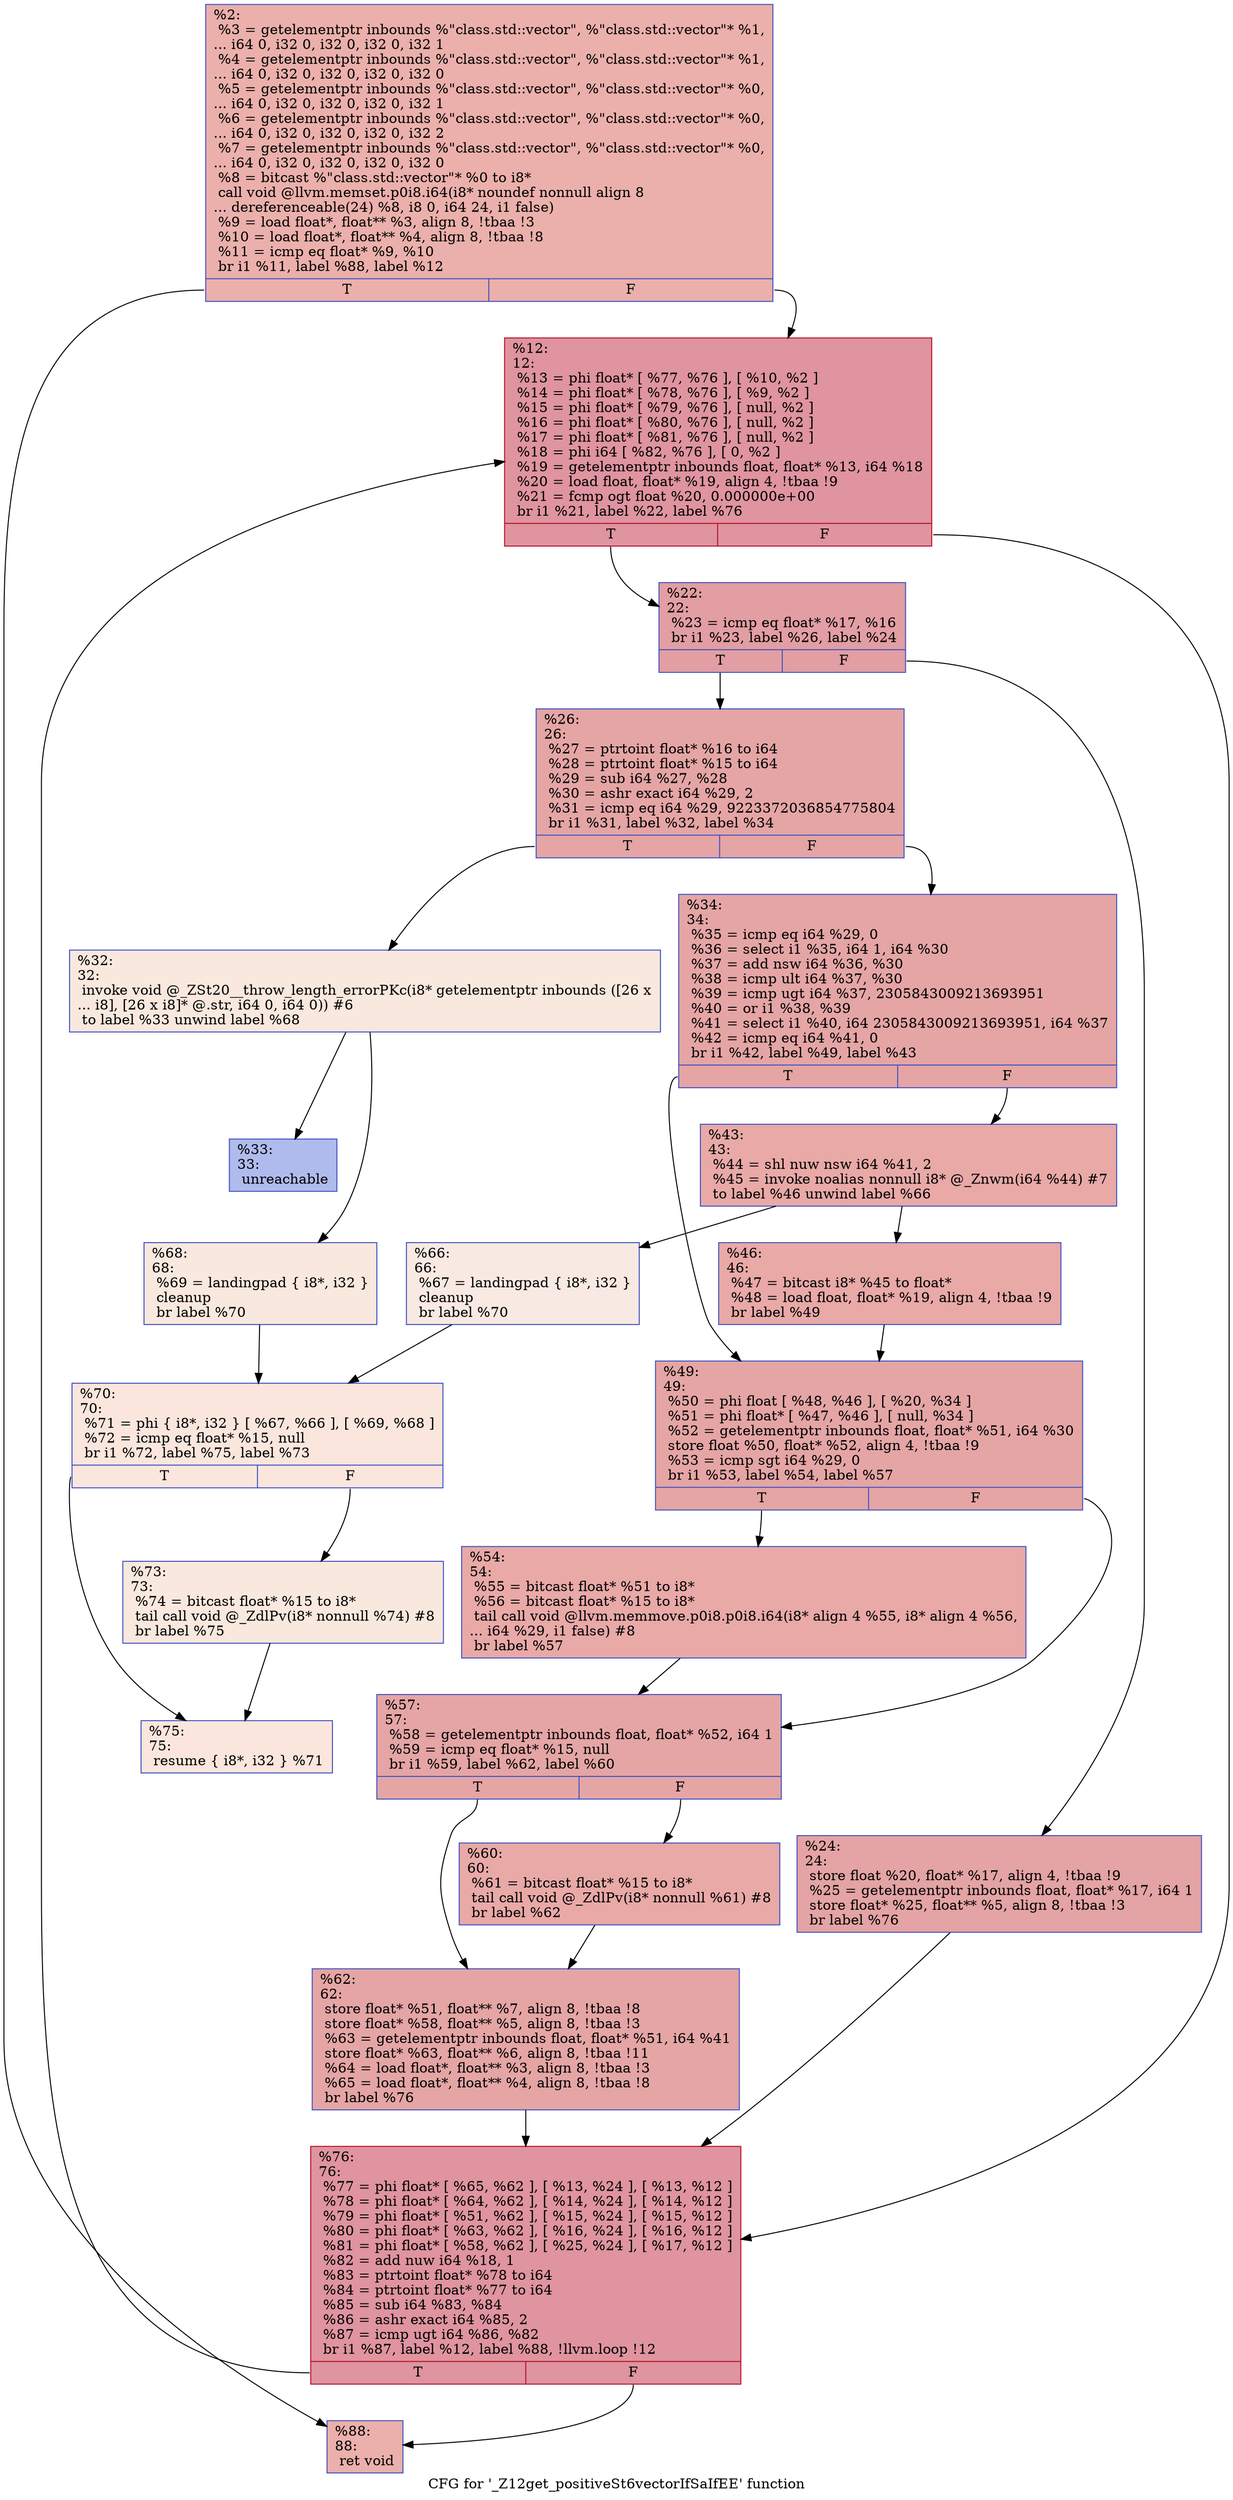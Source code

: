 digraph "CFG for '_Z12get_positiveSt6vectorIfSaIfEE' function" {
	label="CFG for '_Z12get_positiveSt6vectorIfSaIfEE' function";

	Node0x559eb12db700 [shape=record,color="#3d50c3ff", style=filled, fillcolor="#d24b4070",label="{%2:\l  %3 = getelementptr inbounds %\"class.std::vector\", %\"class.std::vector\"* %1,\l... i64 0, i32 0, i32 0, i32 0, i32 1\l  %4 = getelementptr inbounds %\"class.std::vector\", %\"class.std::vector\"* %1,\l... i64 0, i32 0, i32 0, i32 0, i32 0\l  %5 = getelementptr inbounds %\"class.std::vector\", %\"class.std::vector\"* %0,\l... i64 0, i32 0, i32 0, i32 0, i32 1\l  %6 = getelementptr inbounds %\"class.std::vector\", %\"class.std::vector\"* %0,\l... i64 0, i32 0, i32 0, i32 0, i32 2\l  %7 = getelementptr inbounds %\"class.std::vector\", %\"class.std::vector\"* %0,\l... i64 0, i32 0, i32 0, i32 0, i32 0\l  %8 = bitcast %\"class.std::vector\"* %0 to i8*\l  call void @llvm.memset.p0i8.i64(i8* noundef nonnull align 8\l... dereferenceable(24) %8, i8 0, i64 24, i1 false)\l  %9 = load float*, float** %3, align 8, !tbaa !3\l  %10 = load float*, float** %4, align 8, !tbaa !8\l  %11 = icmp eq float* %9, %10\l  br i1 %11, label %88, label %12\l|{<s0>T|<s1>F}}"];
	Node0x559eb12db700:s0 -> Node0x559eb12dd5c0;
	Node0x559eb12db700:s1 -> Node0x559eb12dd650;
	Node0x559eb12dd650 [shape=record,color="#b70d28ff", style=filled, fillcolor="#b70d2870",label="{%12:\l12:                                               \l  %13 = phi float* [ %77, %76 ], [ %10, %2 ]\l  %14 = phi float* [ %78, %76 ], [ %9, %2 ]\l  %15 = phi float* [ %79, %76 ], [ null, %2 ]\l  %16 = phi float* [ %80, %76 ], [ null, %2 ]\l  %17 = phi float* [ %81, %76 ], [ null, %2 ]\l  %18 = phi i64 [ %82, %76 ], [ 0, %2 ]\l  %19 = getelementptr inbounds float, float* %13, i64 %18\l  %20 = load float, float* %19, align 4, !tbaa !9\l  %21 = fcmp ogt float %20, 0.000000e+00\l  br i1 %21, label %22, label %76\l|{<s0>T|<s1>F}}"];
	Node0x559eb12dd650:s0 -> Node0x559eb12deb10;
	Node0x559eb12dd650:s1 -> Node0x559eb12dd790;
	Node0x559eb12deb10 [shape=record,color="#3d50c3ff", style=filled, fillcolor="#be242e70",label="{%22:\l22:                                               \l  %23 = icmp eq float* %17, %16\l  br i1 %23, label %26, label %24\l|{<s0>T|<s1>F}}"];
	Node0x559eb12deb10:s0 -> Node0x559eb12dece0;
	Node0x559eb12deb10:s1 -> Node0x559eb12ded30;
	Node0x559eb12ded30 [shape=record,color="#3d50c3ff", style=filled, fillcolor="#c32e3170",label="{%24:\l24:                                               \l  store float %20, float* %17, align 4, !tbaa !9\l  %25 = getelementptr inbounds float, float* %17, i64 1\l  store float* %25, float** %5, align 8, !tbaa !3\l  br label %76\l}"];
	Node0x559eb12ded30 -> Node0x559eb12dd790;
	Node0x559eb12dece0 [shape=record,color="#3d50c3ff", style=filled, fillcolor="#c5333470",label="{%26:\l26:                                               \l  %27 = ptrtoint float* %16 to i64\l  %28 = ptrtoint float* %15 to i64\l  %29 = sub i64 %27, %28\l  %30 = ashr exact i64 %29, 2\l  %31 = icmp eq i64 %29, 9223372036854775804\l  br i1 %31, label %32, label %34\l|{<s0>T|<s1>F}}"];
	Node0x559eb12dece0:s0 -> Node0x559eb12e0000;
	Node0x559eb12dece0:s1 -> Node0x559eb12e0050;
	Node0x559eb12e0000 [shape=record,color="#3d50c3ff", style=filled, fillcolor="#f2cab570",label="{%32:\l32:                                               \l  invoke void @_ZSt20__throw_length_errorPKc(i8* getelementptr inbounds ([26 x\l... i8], [26 x i8]* @.str, i64 0, i64 0)) #6\l          to label %33 unwind label %68\l}"];
	Node0x559eb12e0000 -> Node0x559eb12e0420;
	Node0x559eb12e0000 -> Node0x559eb12e0470;
	Node0x559eb12e0420 [shape=record,color="#3d50c3ff", style=filled, fillcolor="#4c66d670",label="{%33:\l33:                                               \l  unreachable\l}"];
	Node0x559eb12e0050 [shape=record,color="#3d50c3ff", style=filled, fillcolor="#c5333470",label="{%34:\l34:                                               \l  %35 = icmp eq i64 %29, 0\l  %36 = select i1 %35, i64 1, i64 %30\l  %37 = add nsw i64 %36, %30\l  %38 = icmp ult i64 %37, %30\l  %39 = icmp ugt i64 %37, 2305843009213693951\l  %40 = or i1 %38, %39\l  %41 = select i1 %40, i64 2305843009213693951, i64 %37\l  %42 = icmp eq i64 %41, 0\l  br i1 %42, label %49, label %43\l|{<s0>T|<s1>F}}"];
	Node0x559eb12e0050:s0 -> Node0x559eb12e0bd0;
	Node0x559eb12e0050:s1 -> Node0x559eb12e0c20;
	Node0x559eb12e0c20 [shape=record,color="#3d50c3ff", style=filled, fillcolor="#ca3b3770",label="{%43:\l43:                                               \l  %44 = shl nuw nsw i64 %41, 2\l  %45 = invoke noalias nonnull i8* @_Znwm(i64 %44) #7\l          to label %46 unwind label %66\l}"];
	Node0x559eb12e0c20 -> Node0x559eb12e0db0;
	Node0x559eb12e0c20 -> Node0x559eb12e0e00;
	Node0x559eb12e0db0 [shape=record,color="#3d50c3ff", style=filled, fillcolor="#ca3b3770",label="{%46:\l46:                                               \l  %47 = bitcast i8* %45 to float*\l  %48 = load float, float* %19, align 4, !tbaa !9\l  br label %49\l}"];
	Node0x559eb12e0db0 -> Node0x559eb12e0bd0;
	Node0x559eb12e0bd0 [shape=record,color="#3d50c3ff", style=filled, fillcolor="#c5333470",label="{%49:\l49:                                               \l  %50 = phi float [ %48, %46 ], [ %20, %34 ]\l  %51 = phi float* [ %47, %46 ], [ null, %34 ]\l  %52 = getelementptr inbounds float, float* %51, i64 %30\l  store float %50, float* %52, align 4, !tbaa !9\l  %53 = icmp sgt i64 %29, 0\l  br i1 %53, label %54, label %57\l|{<s0>T|<s1>F}}"];
	Node0x559eb12e0bd0:s0 -> Node0x559eb12e14e0;
	Node0x559eb12e0bd0:s1 -> Node0x559eb12e1530;
	Node0x559eb12e14e0 [shape=record,color="#3d50c3ff", style=filled, fillcolor="#ca3b3770",label="{%54:\l54:                                               \l  %55 = bitcast float* %51 to i8*\l  %56 = bitcast float* %15 to i8*\l  tail call void @llvm.memmove.p0i8.p0i8.i64(i8* align 4 %55, i8* align 4 %56,\l... i64 %29, i1 false) #8\l  br label %57\l}"];
	Node0x559eb12e14e0 -> Node0x559eb12e1530;
	Node0x559eb12e1530 [shape=record,color="#3d50c3ff", style=filled, fillcolor="#c5333470",label="{%57:\l57:                                               \l  %58 = getelementptr inbounds float, float* %52, i64 1\l  %59 = icmp eq float* %15, null\l  br i1 %59, label %62, label %60\l|{<s0>T|<s1>F}}"];
	Node0x559eb12e1530:s0 -> Node0x559eb12e1bc0;
	Node0x559eb12e1530:s1 -> Node0x559eb12e1c10;
	Node0x559eb12e1c10 [shape=record,color="#3d50c3ff", style=filled, fillcolor="#ca3b3770",label="{%60:\l60:                                               \l  %61 = bitcast float* %15 to i8*\l  tail call void @_ZdlPv(i8* nonnull %61) #8\l  br label %62\l}"];
	Node0x559eb12e1c10 -> Node0x559eb12e1bc0;
	Node0x559eb12e1bc0 [shape=record,color="#3d50c3ff", style=filled, fillcolor="#c5333470",label="{%62:\l62:                                               \l  store float* %51, float** %7, align 8, !tbaa !8\l  store float* %58, float** %5, align 8, !tbaa !3\l  %63 = getelementptr inbounds float, float* %51, i64 %41\l  store float* %63, float** %6, align 8, !tbaa !11\l  %64 = load float*, float** %3, align 8, !tbaa !3\l  %65 = load float*, float** %4, align 8, !tbaa !8\l  br label %76\l}"];
	Node0x559eb12e1bc0 -> Node0x559eb12dd790;
	Node0x559eb12e0e00 [shape=record,color="#3d50c3ff", style=filled, fillcolor="#efcebd70",label="{%66:\l66:                                               \l  %67 = landingpad \{ i8*, i32 \}\l          cleanup\l  br label %70\l}"];
	Node0x559eb12e0e00 -> Node0x559eb12e2f00;
	Node0x559eb12e0470 [shape=record,color="#3d50c3ff", style=filled, fillcolor="#f2cab570",label="{%68:\l68:                                               \l  %69 = landingpad \{ i8*, i32 \}\l          cleanup\l  br label %70\l}"];
	Node0x559eb12e0470 -> Node0x559eb12e2f00;
	Node0x559eb12e2f00 [shape=record,color="#3d50c3ff", style=filled, fillcolor="#f3c7b170",label="{%70:\l70:                                               \l  %71 = phi \{ i8*, i32 \} [ %67, %66 ], [ %69, %68 ]\l  %72 = icmp eq float* %15, null\l  br i1 %72, label %75, label %73\l|{<s0>T|<s1>F}}"];
	Node0x559eb12e2f00:s0 -> Node0x559eb12e31e0;
	Node0x559eb12e2f00:s1 -> Node0x559eb12e3230;
	Node0x559eb12e3230 [shape=record,color="#3d50c3ff", style=filled, fillcolor="#f2cab570",label="{%73:\l73:                                               \l  %74 = bitcast float* %15 to i8*\l  tail call void @_ZdlPv(i8* nonnull %74) #8\l  br label %75\l}"];
	Node0x559eb12e3230 -> Node0x559eb12e31e0;
	Node0x559eb12e31e0 [shape=record,color="#3d50c3ff", style=filled, fillcolor="#f3c7b170",label="{%75:\l75:                                               \l  resume \{ i8*, i32 \} %71\l}"];
	Node0x559eb12dd790 [shape=record,color="#b70d28ff", style=filled, fillcolor="#b70d2870",label="{%76:\l76:                                               \l  %77 = phi float* [ %65, %62 ], [ %13, %24 ], [ %13, %12 ]\l  %78 = phi float* [ %64, %62 ], [ %14, %24 ], [ %14, %12 ]\l  %79 = phi float* [ %51, %62 ], [ %15, %24 ], [ %15, %12 ]\l  %80 = phi float* [ %63, %62 ], [ %16, %24 ], [ %16, %12 ]\l  %81 = phi float* [ %58, %62 ], [ %25, %24 ], [ %17, %12 ]\l  %82 = add nuw i64 %18, 1\l  %83 = ptrtoint float* %78 to i64\l  %84 = ptrtoint float* %77 to i64\l  %85 = sub i64 %83, %84\l  %86 = ashr exact i64 %85, 2\l  %87 = icmp ugt i64 %86, %82\l  br i1 %87, label %12, label %88, !llvm.loop !12\l|{<s0>T|<s1>F}}"];
	Node0x559eb12dd790:s0 -> Node0x559eb12dd650;
	Node0x559eb12dd790:s1 -> Node0x559eb12dd5c0;
	Node0x559eb12dd5c0 [shape=record,color="#3d50c3ff", style=filled, fillcolor="#d24b4070",label="{%88:\l88:                                               \l  ret void\l}"];
}
